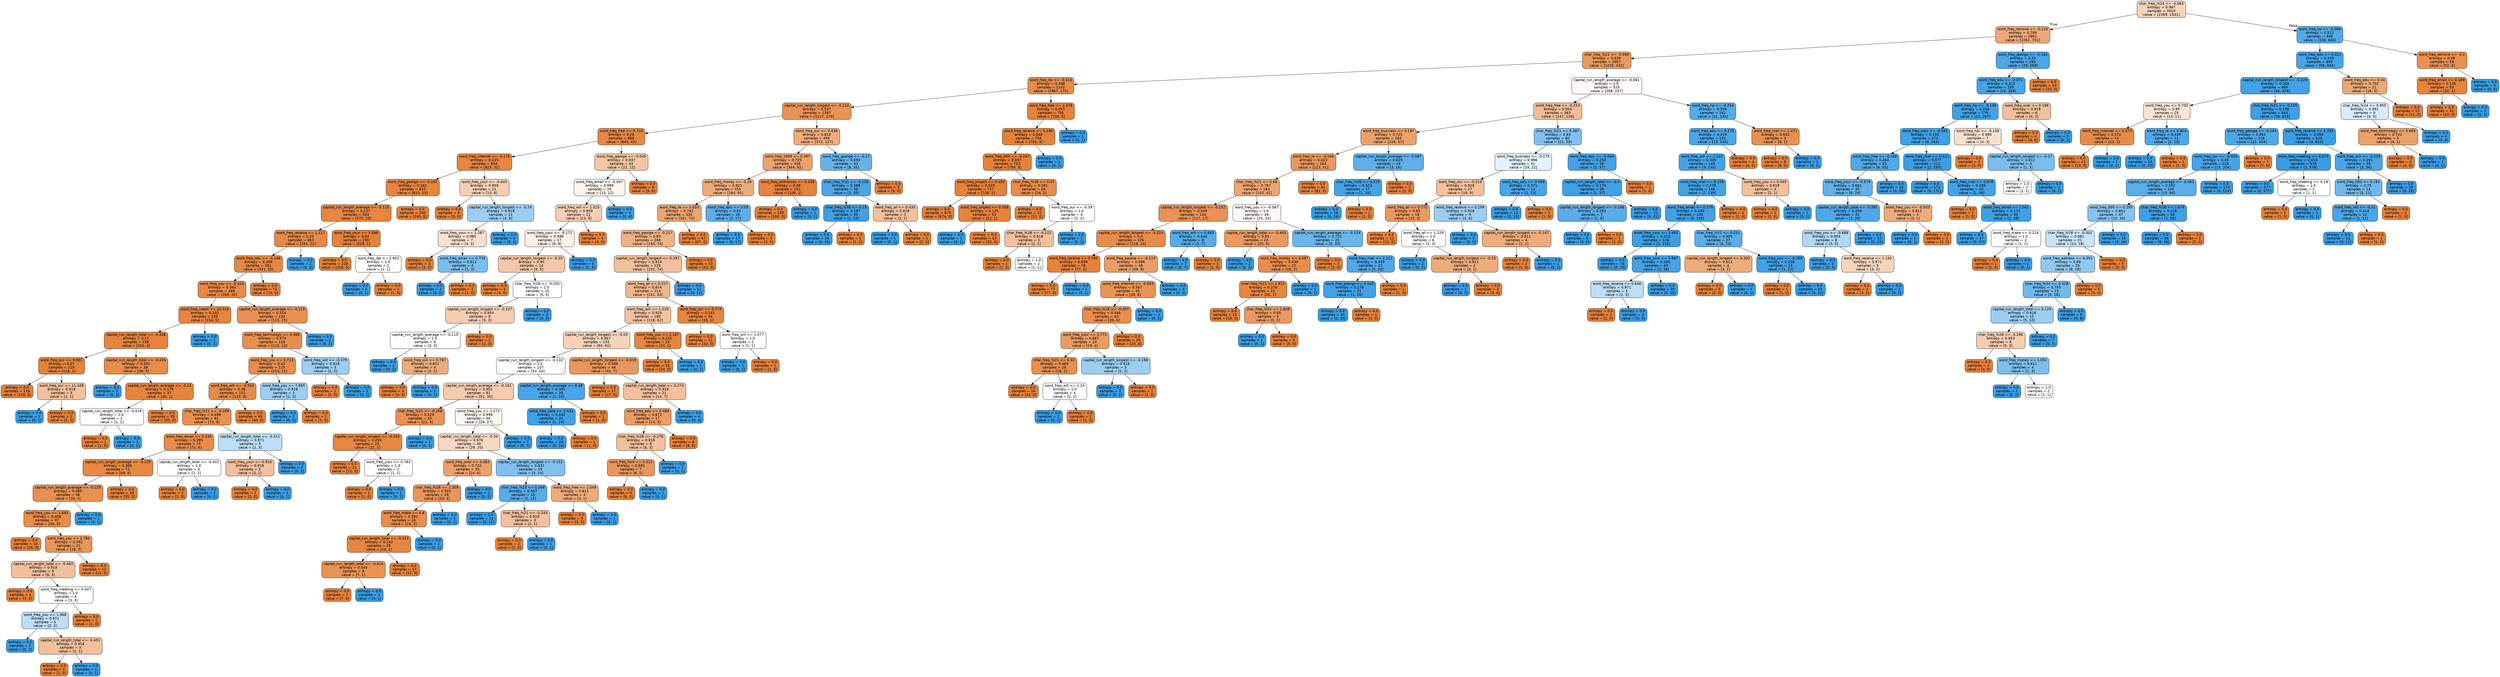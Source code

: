 digraph Tree {
node [shape=box, style="filled, rounded", color="black", fontname=helvetica] ;
edge [fontname=helvetica] ;
0 [label="char_freq_%24 <= -0.083\nentropy = 0.967\nsamples = 3910\nvalue = [2369, 1541]", fillcolor="#f6d3ba"] ;
1 [label="word_freq_remove <= -0.126\nentropy = 0.789\nsamples = 2962\nvalue = [2261, 701]", fillcolor="#eda876"] ;
0 -> 1 [labeldistance=2.5, labelangle=45, headlabel="True"] ;
2 [label="char_freq_%21 <= -0.096\nentropy = 0.639\nsamples = 2667\nvalue = [2235, 432]", fillcolor="#ea995f"] ;
1 -> 2 ;
3 [label="word_freq_hp <= -0.314\nentropy = 0.408\nsamples = 2142\nvalue = [1967, 175]", fillcolor="#e78c4b"] ;
2 -> 3 ;
4 [label="capital_run_length_longest <= -0.214\nentropy = 0.537\nsamples = 1387\nvalue = [1217, 170]", fillcolor="#e99355"] ;
3 -> 4 ;
5 [label="word_freq_free <= 0.716\nentropy = 0.28\nsamples = 888\nvalue = [845, 43]", fillcolor="#e68743"] ;
4 -> 5 ;
6 [label="word_freq_internet <= -0.175\nentropy = 0.225\nsamples = 854\nvalue = [823, 31]", fillcolor="#e68640"] ;
5 -> 6 ;
7 [label="word_freq_george <= -0.191\nentropy = 0.182\nsamples = 833\nvalue = [810, 23]", fillcolor="#e6853f"] ;
6 -> 7 ;
8 [label="capital_run_length_average <= -0.115\nentropy = 0.237\nsamples = 593\nvalue = [570, 23]", fillcolor="#e68641"] ;
7 -> 8 ;
9 [label="word_freq_receive <= 1.117\nentropy = 0.33\nsamples = 363\nvalue = [341, 22]", fillcolor="#e78946"] ;
8 -> 9 ;
10 [label="word_freq_edu <= -0.148\nentropy = 0.309\nsamples = 361\nvalue = [341, 20]", fillcolor="#e78845"] ;
9 -> 10 ;
11 [label="word_freq_you <= -0.424\nentropy = 0.363\nsamples = 289\nvalue = [269, 20]", fillcolor="#e78a48"] ;
10 -> 11 ;
12 [label="word_freq_credit <= 20.314\nentropy = 0.202\nsamples = 159\nvalue = [154, 5]", fillcolor="#e6853f"] ;
11 -> 12 ;
13 [label="capital_run_length_total <= -0.438\nentropy = 0.17\nsamples = 158\nvalue = [154, 4]", fillcolor="#e6843e"] ;
12 -> 13 ;
14 [label="word_freq_our <= 9.901\nentropy = 0.07\nsamples = 119\nvalue = [118, 1]", fillcolor="#e5823b"] ;
13 -> 14 ;
15 [label="entropy = 0.0\nsamples = 116\nvalue = [116, 0]", fillcolor="#e58139"] ;
14 -> 15 ;
16 [label="word_freq_our <= 11.448\nentropy = 0.918\nsamples = 3\nvalue = [2, 1]", fillcolor="#f2c09c"] ;
14 -> 16 ;
17 [label="entropy = 0.0\nsamples = 1\nvalue = [0, 1]", fillcolor="#399de5"] ;
16 -> 17 ;
18 [label="entropy = 0.0\nsamples = 2\nvalue = [2, 0]", fillcolor="#e58139"] ;
16 -> 18 ;
19 [label="capital_run_length_total <= -0.435\nentropy = 0.391\nsamples = 39\nvalue = [36, 3]", fillcolor="#e78c49"] ;
13 -> 19 ;
20 [label="entropy = 0.0\nsamples = 2\nvalue = [0, 2]", fillcolor="#399de5"] ;
19 -> 20 ;
21 [label="capital_run_length_average <= -0.13\nentropy = 0.179\nsamples = 37\nvalue = [36, 1]", fillcolor="#e6843e"] ;
19 -> 21 ;
22 [label="capital_run_length_total <= -0.419\nentropy = 1.0\nsamples = 2\nvalue = [1, 1]", fillcolor="#ffffff"] ;
21 -> 22 ;
23 [label="entropy = 0.0\nsamples = 1\nvalue = [1, 0]", fillcolor="#e58139"] ;
22 -> 23 ;
24 [label="entropy = 0.0\nsamples = 1\nvalue = [0, 1]", fillcolor="#399de5"] ;
22 -> 24 ;
25 [label="entropy = 0.0\nsamples = 35\nvalue = [35, 0]", fillcolor="#e58139"] ;
21 -> 25 ;
26 [label="entropy = 0.0\nsamples = 1\nvalue = [0, 1]", fillcolor="#399de5"] ;
12 -> 26 ;
27 [label="capital_run_length_average <= -0.115\nentropy = 0.516\nsamples = 130\nvalue = [115, 15]", fillcolor="#e89153"] ;
11 -> 27 ;
28 [label="word_freq_technology <= 0.466\nentropy = 0.474\nsamples = 128\nvalue = [115, 13]", fillcolor="#e88f4f"] ;
27 -> 28 ;
29 [label="word_freq_you <= 5.713\nentropy = 0.43\nsamples = 125\nvalue = [114, 11]", fillcolor="#e88d4c"] ;
28 -> 29 ;
30 [label="word_freq_will <= -0.043\nentropy = 0.38\nsamples = 122\nvalue = [113, 9]", fillcolor="#e78b49"] ;
29 -> 30 ;
31 [label="char_freq_%21 <= -0.209\nentropy = 0.499\nsamples = 82\nvalue = [73, 9]", fillcolor="#e89151"] ;
30 -> 31 ;
32 [label="word_freq_email <= 0.434\nentropy = 0.395\nsamples = 77\nvalue = [71, 6]", fillcolor="#e78c4a"] ;
31 -> 32 ;
33 [label="capital_run_length_average <= -0.129\nentropy = 0.306\nsamples = 73\nvalue = [69, 4]", fillcolor="#e78844"] ;
32 -> 33 ;
34 [label="capital_run_length_average <= -0.129\nentropy = 0.485\nsamples = 38\nvalue = [34, 4]", fillcolor="#e89050"] ;
33 -> 34 ;
35 [label="word_freq_you <= 1.683\nentropy = 0.406\nsamples = 37\nvalue = [34, 3]", fillcolor="#e78c4a"] ;
34 -> 35 ;
36 [label="entropy = 0.0\nsamples = 16\nvalue = [16, 0]", fillcolor="#e58139"] ;
35 -> 36 ;
37 [label="word_freq_you <= 2.784\nentropy = 0.592\nsamples = 21\nvalue = [18, 3]", fillcolor="#e9965a"] ;
35 -> 37 ;
38 [label="capital_run_length_total <= -0.463\nentropy = 0.918\nsamples = 9\nvalue = [6, 3]", fillcolor="#f2c09c"] ;
37 -> 38 ;
39 [label="entropy = 0.0\nsamples = 3\nvalue = [3, 0]", fillcolor="#e58139"] ;
38 -> 39 ;
40 [label="word_freq_meeting <= 0.447\nentropy = 1.0\nsamples = 6\nvalue = [3, 3]", fillcolor="#ffffff"] ;
38 -> 40 ;
41 [label="word_freq_you <= 1.968\nentropy = 0.971\nsamples = 5\nvalue = [2, 3]", fillcolor="#bddef6"] ;
40 -> 41 ;
42 [label="entropy = 0.0\nsamples = 2\nvalue = [0, 2]", fillcolor="#399de5"] ;
41 -> 42 ;
43 [label="capital_run_length_total <= -0.451\nentropy = 0.918\nsamples = 3\nvalue = [2, 1]", fillcolor="#f2c09c"] ;
41 -> 43 ;
44 [label="entropy = 0.0\nsamples = 2\nvalue = [2, 0]", fillcolor="#e58139"] ;
43 -> 44 ;
45 [label="entropy = 0.0\nsamples = 1\nvalue = [0, 1]", fillcolor="#399de5"] ;
43 -> 45 ;
46 [label="entropy = 0.0\nsamples = 1\nvalue = [1, 0]", fillcolor="#e58139"] ;
40 -> 46 ;
47 [label="entropy = 0.0\nsamples = 12\nvalue = [12, 0]", fillcolor="#e58139"] ;
37 -> 47 ;
48 [label="entropy = 0.0\nsamples = 1\nvalue = [0, 1]", fillcolor="#399de5"] ;
34 -> 48 ;
49 [label="entropy = 0.0\nsamples = 35\nvalue = [35, 0]", fillcolor="#e58139"] ;
33 -> 49 ;
50 [label="capital_run_length_total <= -0.442\nentropy = 1.0\nsamples = 4\nvalue = [2, 2]", fillcolor="#ffffff"] ;
32 -> 50 ;
51 [label="entropy = 0.0\nsamples = 2\nvalue = [2, 0]", fillcolor="#e58139"] ;
50 -> 51 ;
52 [label="entropy = 0.0\nsamples = 2\nvalue = [0, 2]", fillcolor="#399de5"] ;
50 -> 52 ;
53 [label="capital_run_length_total <= -0.411\nentropy = 0.971\nsamples = 5\nvalue = [2, 3]", fillcolor="#bddef6"] ;
31 -> 53 ;
54 [label="word_freq_your <= 0.916\nentropy = 0.918\nsamples = 3\nvalue = [2, 1]", fillcolor="#f2c09c"] ;
53 -> 54 ;
55 [label="entropy = 0.0\nsamples = 2\nvalue = [2, 0]", fillcolor="#e58139"] ;
54 -> 55 ;
56 [label="entropy = 0.0\nsamples = 1\nvalue = [0, 1]", fillcolor="#399de5"] ;
54 -> 56 ;
57 [label="entropy = 0.0\nsamples = 2\nvalue = [0, 2]", fillcolor="#399de5"] ;
53 -> 57 ;
58 [label="entropy = 0.0\nsamples = 40\nvalue = [40, 0]", fillcolor="#e58139"] ;
30 -> 58 ;
59 [label="word_freq_you <= 7.865\nentropy = 0.918\nsamples = 3\nvalue = [1, 2]", fillcolor="#9ccef2"] ;
29 -> 59 ;
60 [label="entropy = 0.0\nsamples = 2\nvalue = [0, 2]", fillcolor="#399de5"] ;
59 -> 60 ;
61 [label="entropy = 0.0\nsamples = 1\nvalue = [1, 0]", fillcolor="#e58139"] ;
59 -> 61 ;
62 [label="word_freq_will <= -0.379\nentropy = 0.918\nsamples = 3\nvalue = [1, 2]", fillcolor="#9ccef2"] ;
28 -> 62 ;
63 [label="entropy = 0.0\nsamples = 1\nvalue = [1, 0]", fillcolor="#e58139"] ;
62 -> 63 ;
64 [label="entropy = 0.0\nsamples = 2\nvalue = [0, 2]", fillcolor="#399de5"] ;
62 -> 64 ;
65 [label="entropy = 0.0\nsamples = 2\nvalue = [0, 2]", fillcolor="#399de5"] ;
27 -> 65 ;
66 [label="entropy = 0.0\nsamples = 72\nvalue = [72, 0]", fillcolor="#e58139"] ;
10 -> 66 ;
67 [label="entropy = 0.0\nsamples = 2\nvalue = [0, 2]", fillcolor="#399de5"] ;
9 -> 67 ;
68 [label="word_freq_your <= 3.098\nentropy = 0.04\nsamples = 230\nvalue = [229, 1]", fillcolor="#e5823a"] ;
8 -> 68 ;
69 [label="entropy = 0.0\nsamples = 228\nvalue = [228, 0]", fillcolor="#e58139"] ;
68 -> 69 ;
70 [label="word_freq_lab <= 2.952\nentropy = 1.0\nsamples = 2\nvalue = [1, 1]", fillcolor="#ffffff"] ;
68 -> 70 ;
71 [label="entropy = 0.0\nsamples = 1\nvalue = [0, 1]", fillcolor="#399de5"] ;
70 -> 71 ;
72 [label="entropy = 0.0\nsamples = 1\nvalue = [1, 0]", fillcolor="#e58139"] ;
70 -> 72 ;
73 [label="entropy = 0.0\nsamples = 240\nvalue = [240, 0]", fillcolor="#e58139"] ;
7 -> 73 ;
74 [label="word_freq_your <= -0.645\nentropy = 0.959\nsamples = 21\nvalue = [13, 8]", fillcolor="#f5cfb3"] ;
6 -> 74 ;
75 [label="entropy = 0.0\nsamples = 9\nvalue = [9, 0]", fillcolor="#e58139"] ;
74 -> 75 ;
76 [label="capital_run_length_longest <= -0.24\nentropy = 0.918\nsamples = 12\nvalue = [4, 8]", fillcolor="#9ccef2"] ;
74 -> 76 ;
77 [label="word_freq_your <= 1.287\nentropy = 0.985\nsamples = 7\nvalue = [4, 3]", fillcolor="#f8e0ce"] ;
76 -> 77 ;
78 [label="entropy = 0.0\nsamples = 3\nvalue = [3, 0]", fillcolor="#e58139"] ;
77 -> 78 ;
79 [label="word_freq_email <= 0.735\nentropy = 0.811\nsamples = 4\nvalue = [1, 3]", fillcolor="#7bbeee"] ;
77 -> 79 ;
80 [label="entropy = 0.0\nsamples = 3\nvalue = [0, 3]", fillcolor="#399de5"] ;
79 -> 80 ;
81 [label="entropy = 0.0\nsamples = 1\nvalue = [1, 0]", fillcolor="#e58139"] ;
79 -> 81 ;
82 [label="entropy = 0.0\nsamples = 5\nvalue = [0, 5]", fillcolor="#399de5"] ;
76 -> 82 ;
83 [label="word_freq_george <= -0.045\nentropy = 0.937\nsamples = 34\nvalue = [22, 12]", fillcolor="#f3c6a5"] ;
5 -> 83 ;
84 [label="word_freq_email <= -0.047\nentropy = 0.999\nsamples = 25\nvalue = [13, 12]", fillcolor="#fdf5f0"] ;
83 -> 84 ;
85 [label="word_freq_will <= 1.025\nentropy = 0.959\nsamples = 21\nvalue = [13, 8]", fillcolor="#f5cfb3"] ;
84 -> 85 ;
86 [label="word_freq_your <= -0.171\nentropy = 0.998\nsamples = 17\nvalue = [9, 8]", fillcolor="#fcf1e9"] ;
85 -> 86 ;
87 [label="capital_run_length_longest <= -0.25\nentropy = 0.94\nsamples = 14\nvalue = [9, 5]", fillcolor="#f3c7a7"] ;
86 -> 87 ;
88 [label="entropy = 0.0\nsamples = 4\nvalue = [4, 0]", fillcolor="#e58139"] ;
87 -> 88 ;
89 [label="char_freq_%28 <= -0.255\nentropy = 1.0\nsamples = 10\nvalue = [5, 5]", fillcolor="#ffffff"] ;
87 -> 89 ;
90 [label="capital_run_length_longest <= -0.237\nentropy = 0.954\nsamples = 8\nvalue = [5, 3]", fillcolor="#f5cdb0"] ;
89 -> 90 ;
91 [label="capital_run_length_average <= -0.115\nentropy = 1.0\nsamples = 6\nvalue = [3, 3]", fillcolor="#ffffff"] ;
90 -> 91 ;
92 [label="entropy = 0.0\nsamples = 2\nvalue = [0, 2]", fillcolor="#399de5"] ;
91 -> 92 ;
93 [label="word_freq_will <= 0.787\nentropy = 0.811\nsamples = 4\nvalue = [3, 1]", fillcolor="#eeab7b"] ;
91 -> 93 ;
94 [label="entropy = 0.0\nsamples = 3\nvalue = [3, 0]", fillcolor="#e58139"] ;
93 -> 94 ;
95 [label="entropy = 0.0\nsamples = 1\nvalue = [0, 1]", fillcolor="#399de5"] ;
93 -> 95 ;
96 [label="entropy = 0.0\nsamples = 2\nvalue = [2, 0]", fillcolor="#e58139"] ;
90 -> 96 ;
97 [label="entropy = 0.0\nsamples = 2\nvalue = [0, 2]", fillcolor="#399de5"] ;
89 -> 97 ;
98 [label="entropy = 0.0\nsamples = 3\nvalue = [0, 3]", fillcolor="#399de5"] ;
86 -> 98 ;
99 [label="entropy = 0.0\nsamples = 4\nvalue = [4, 0]", fillcolor="#e58139"] ;
85 -> 99 ;
100 [label="entropy = 0.0\nsamples = 4\nvalue = [0, 4]", fillcolor="#399de5"] ;
84 -> 100 ;
101 [label="entropy = 0.0\nsamples = 9\nvalue = [9, 0]", fillcolor="#e58139"] ;
83 -> 101 ;
102 [label="word_freq_our <= 0.636\nentropy = 0.818\nsamples = 499\nvalue = [372, 127]", fillcolor="#eeac7d"] ;
4 -> 102 ;
103 [label="word_freq_1999 <= 0.397\nentropy = 0.725\nsamples = 456\nvalue = [364, 92]", fillcolor="#eca16b"] ;
102 -> 103 ;
104 [label="word_freq_money <= -0.19\nentropy = 0.821\nsamples = 355\nvalue = [264, 91]", fillcolor="#eeac7d"] ;
103 -> 104 ;
105 [label="word_freq_re <= 0.053\nentropy = 0.762\nsamples = 335\nvalue = [261, 74]", fillcolor="#eca571"] ;
104 -> 105 ;
106 [label="word_freq_george <= -0.217\nentropy = 0.85\nsamples = 268\nvalue = [194, 74]", fillcolor="#efb185"] ;
105 -> 106 ;
107 [label="capital_run_length_longest <= 0.397\nentropy = 0.914\nsamples = 225\nvalue = [151, 74]", fillcolor="#f2bf9a"] ;
106 -> 107 ;
108 [label="word_freq_all <= 0.217\nentropy = 0.874\nsamples = 214\nvalue = [151, 63]", fillcolor="#f0b68c"] ;
107 -> 108 ;
109 [label="word_freq_will <= 1.228\nentropy = 0.929\nsamples = 180\nvalue = [118, 62]", fillcolor="#f3c3a1"] ;
108 -> 109 ;
110 [label="capital_run_length_longest <= -0.05\nentropy = 0.967\nsamples = 155\nvalue = [94, 61]", fillcolor="#f6d3b9"] ;
109 -> 110 ;
111 [label="capital_run_length_longest <= -0.132\nentropy = 1.0\nsamples = 107\nvalue = [53, 54]", fillcolor="#fbfdff"] ;
110 -> 111 ;
112 [label="capital_run_length_average <= -0.101\nentropy = 0.951\nsamples = 81\nvalue = [51, 30]", fillcolor="#f4cbad"] ;
111 -> 112 ;
113 [label="char_freq_%21 <= -0.258\nentropy = 0.529\nsamples = 25\nvalue = [22, 3]", fillcolor="#e99254"] ;
112 -> 113 ;
114 [label="capital_run_length_longest <= -0.163\nentropy = 0.258\nsamples = 23\nvalue = [22, 1]", fillcolor="#e68742"] ;
113 -> 114 ;
115 [label="entropy = 0.0\nsamples = 21\nvalue = [21, 0]", fillcolor="#e58139"] ;
114 -> 115 ;
116 [label="word_freq_your <= 0.783\nentropy = 1.0\nsamples = 2\nvalue = [1, 1]", fillcolor="#ffffff"] ;
114 -> 116 ;
117 [label="entropy = 0.0\nsamples = 1\nvalue = [1, 0]", fillcolor="#e58139"] ;
116 -> 117 ;
118 [label="entropy = 0.0\nsamples = 1\nvalue = [0, 1]", fillcolor="#399de5"] ;
116 -> 118 ;
119 [label="entropy = 0.0\nsamples = 2\nvalue = [0, 2]", fillcolor="#399de5"] ;
113 -> 119 ;
120 [label="word_freq_you <= 1.272\nentropy = 0.999\nsamples = 56\nvalue = [29, 27]", fillcolor="#fdf6f1"] ;
112 -> 120 ;
121 [label="capital_run_length_total <= -0.34\nentropy = 0.976\nsamples = 49\nvalue = [29, 20]", fillcolor="#f7d8c2"] ;
120 -> 121 ;
122 [label="word_freq_over <= 3.083\nentropy = 0.722\nsamples = 30\nvalue = [24, 6]", fillcolor="#eca06a"] ;
121 -> 122 ;
123 [label="char_freq_%28 <= 1.309\nentropy = 0.592\nsamples = 28\nvalue = [24, 4]", fillcolor="#e9965a"] ;
122 -> 123 ;
124 [label="word_freq_make <= 4.8\nentropy = 0.391\nsamples = 26\nvalue = [24, 2]", fillcolor="#e78c49"] ;
123 -> 124 ;
125 [label="capital_run_length_total <= -0.411\nentropy = 0.242\nsamples = 25\nvalue = [24, 1]", fillcolor="#e68641"] ;
124 -> 125 ;
126 [label="capital_run_length_total <= -0.414\nentropy = 0.544\nsamples = 8\nvalue = [7, 1]", fillcolor="#e99355"] ;
125 -> 126 ;
127 [label="entropy = 0.0\nsamples = 7\nvalue = [7, 0]", fillcolor="#e58139"] ;
126 -> 127 ;
128 [label="entropy = 0.0\nsamples = 1\nvalue = [0, 1]", fillcolor="#399de5"] ;
126 -> 128 ;
129 [label="entropy = 0.0\nsamples = 17\nvalue = [17, 0]", fillcolor="#e58139"] ;
125 -> 129 ;
130 [label="entropy = 0.0\nsamples = 1\nvalue = [0, 1]", fillcolor="#399de5"] ;
124 -> 130 ;
131 [label="entropy = 0.0\nsamples = 2\nvalue = [0, 2]", fillcolor="#399de5"] ;
123 -> 131 ;
132 [label="entropy = 0.0\nsamples = 2\nvalue = [0, 2]", fillcolor="#399de5"] ;
122 -> 132 ;
133 [label="capital_run_length_longest <= -0.152\nentropy = 0.831\nsamples = 19\nvalue = [5, 14]", fillcolor="#80c0ee"] ;
121 -> 133 ;
134 [label="char_freq_%23 <= 0.008\nentropy = 0.567\nsamples = 15\nvalue = [2, 13]", fillcolor="#57ace9"] ;
133 -> 134 ;
135 [label="entropy = 0.0\nsamples = 12\nvalue = [0, 12]", fillcolor="#399de5"] ;
134 -> 135 ;
136 [label="char_freq_%21 <= -0.243\nentropy = 0.918\nsamples = 3\nvalue = [2, 1]", fillcolor="#f2c09c"] ;
134 -> 136 ;
137 [label="entropy = 0.0\nsamples = 2\nvalue = [2, 0]", fillcolor="#e58139"] ;
136 -> 137 ;
138 [label="entropy = 0.0\nsamples = 1\nvalue = [0, 1]", fillcolor="#399de5"] ;
136 -> 138 ;
139 [label="word_freq_free <= 1.049\nentropy = 0.811\nsamples = 4\nvalue = [3, 1]", fillcolor="#eeab7b"] ;
133 -> 139 ;
140 [label="entropy = 0.0\nsamples = 3\nvalue = [3, 0]", fillcolor="#e58139"] ;
139 -> 140 ;
141 [label="entropy = 0.0\nsamples = 1\nvalue = [0, 1]", fillcolor="#399de5"] ;
139 -> 141 ;
142 [label="entropy = 0.0\nsamples = 7\nvalue = [0, 7]", fillcolor="#399de5"] ;
120 -> 142 ;
143 [label="capital_run_length_average <= 0.38\nentropy = 0.391\nsamples = 26\nvalue = [2, 24]", fillcolor="#49a5e7"] ;
111 -> 143 ;
144 [label="word_freq_data <= 2.542\nentropy = 0.242\nsamples = 25\nvalue = [1, 24]", fillcolor="#41a1e6"] ;
143 -> 144 ;
145 [label="entropy = 0.0\nsamples = 24\nvalue = [0, 24]", fillcolor="#399de5"] ;
144 -> 145 ;
146 [label="entropy = 0.0\nsamples = 1\nvalue = [1, 0]", fillcolor="#e58139"] ;
144 -> 146 ;
147 [label="entropy = 0.0\nsamples = 1\nvalue = [1, 0]", fillcolor="#e58139"] ;
143 -> 147 ;
148 [label="capital_run_length_longest <= -0.019\nentropy = 0.599\nsamples = 48\nvalue = [41, 7]", fillcolor="#e9975b"] ;
110 -> 148 ;
149 [label="entropy = 0.0\nsamples = 27\nvalue = [27, 0]", fillcolor="#e58139"] ;
148 -> 149 ;
150 [label="capital_run_length_total <= 0.274\nentropy = 0.918\nsamples = 21\nvalue = [14, 7]", fillcolor="#f2c09c"] ;
148 -> 150 ;
151 [label="word_freq_edu <= 0.088\nentropy = 0.672\nsamples = 17\nvalue = [14, 3]", fillcolor="#eb9c63"] ;
150 -> 151 ;
152 [label="char_freq_%28 <= -0.278\nentropy = 0.918\nsamples = 9\nvalue = [6, 3]", fillcolor="#f2c09c"] ;
151 -> 152 ;
153 [label="word_freq_font <= 4.313\nentropy = 0.592\nsamples = 7\nvalue = [6, 1]", fillcolor="#e9965a"] ;
152 -> 153 ;
154 [label="entropy = 0.0\nsamples = 6\nvalue = [6, 0]", fillcolor="#e58139"] ;
153 -> 154 ;
155 [label="entropy = 0.0\nsamples = 1\nvalue = [0, 1]", fillcolor="#399de5"] ;
153 -> 155 ;
156 [label="entropy = 0.0\nsamples = 2\nvalue = [0, 2]", fillcolor="#399de5"] ;
152 -> 156 ;
157 [label="entropy = 0.0\nsamples = 8\nvalue = [8, 0]", fillcolor="#e58139"] ;
151 -> 157 ;
158 [label="entropy = 0.0\nsamples = 4\nvalue = [0, 4]", fillcolor="#399de5"] ;
150 -> 158 ;
159 [label="word_freq_you <= 2.187\nentropy = 0.242\nsamples = 25\nvalue = [24, 1]", fillcolor="#e68641"] ;
109 -> 159 ;
160 [label="entropy = 0.0\nsamples = 24\nvalue = [24, 0]", fillcolor="#e58139"] ;
159 -> 160 ;
161 [label="entropy = 0.0\nsamples = 1\nvalue = [0, 1]", fillcolor="#399de5"] ;
159 -> 161 ;
162 [label="word_freq_pm <= 0.774\nentropy = 0.191\nsamples = 34\nvalue = [33, 1]", fillcolor="#e6853f"] ;
108 -> 162 ;
163 [label="entropy = 0.0\nsamples = 32\nvalue = [32, 0]", fillcolor="#e58139"] ;
162 -> 163 ;
164 [label="word_freq_will <= 1.077\nentropy = 1.0\nsamples = 2\nvalue = [1, 1]", fillcolor="#ffffff"] ;
162 -> 164 ;
165 [label="entropy = 0.0\nsamples = 1\nvalue = [0, 1]", fillcolor="#399de5"] ;
164 -> 165 ;
166 [label="entropy = 0.0\nsamples = 1\nvalue = [1, 0]", fillcolor="#e58139"] ;
164 -> 166 ;
167 [label="entropy = 0.0\nsamples = 11\nvalue = [0, 11]", fillcolor="#399de5"] ;
107 -> 167 ;
168 [label="entropy = 0.0\nsamples = 43\nvalue = [43, 0]", fillcolor="#e58139"] ;
106 -> 168 ;
169 [label="entropy = 0.0\nsamples = 67\nvalue = [67, 0]", fillcolor="#e58139"] ;
105 -> 169 ;
170 [label="word_freq_edu <= 0.05\nentropy = 0.61\nsamples = 20\nvalue = [3, 17]", fillcolor="#5caeea"] ;
104 -> 170 ;
171 [label="entropy = 0.0\nsamples = 17\nvalue = [0, 17]", fillcolor="#399de5"] ;
170 -> 171 ;
172 [label="entropy = 0.0\nsamples = 3\nvalue = [3, 0]", fillcolor="#e58139"] ;
170 -> 172 ;
173 [label="word_freq_addresses <= 0.428\nentropy = 0.08\nsamples = 101\nvalue = [100, 1]", fillcolor="#e5823b"] ;
103 -> 173 ;
174 [label="entropy = 0.0\nsamples = 100\nvalue = [100, 0]", fillcolor="#e58139"] ;
173 -> 174 ;
175 [label="entropy = 0.0\nsamples = 1\nvalue = [0, 1]", fillcolor="#399de5"] ;
173 -> 175 ;
176 [label="word_freq_george <= -0.17\nentropy = 0.693\nsamples = 43\nvalue = [8, 35]", fillcolor="#66b3eb"] ;
102 -> 176 ;
177 [label="char_freq_%21 <= -0.156\nentropy = 0.398\nsamples = 38\nvalue = [3, 35]", fillcolor="#4aa5e7"] ;
176 -> 177 ;
178 [label="char_freq_%3B <= 0.15\nentropy = 0.187\nsamples = 35\nvalue = [1, 34]", fillcolor="#3fa0e6"] ;
177 -> 178 ;
179 [label="entropy = 0.0\nsamples = 34\nvalue = [0, 34]", fillcolor="#399de5"] ;
178 -> 179 ;
180 [label="entropy = 0.0\nsamples = 1\nvalue = [1, 0]", fillcolor="#e58139"] ;
178 -> 180 ;
181 [label="word_freq_all <= 0.435\nentropy = 0.918\nsamples = 3\nvalue = [2, 1]", fillcolor="#f2c09c"] ;
177 -> 181 ;
182 [label="entropy = 0.0\nsamples = 1\nvalue = [0, 1]", fillcolor="#399de5"] ;
181 -> 182 ;
183 [label="entropy = 0.0\nsamples = 2\nvalue = [2, 0]", fillcolor="#e58139"] ;
181 -> 183 ;
184 [label="entropy = 0.0\nsamples = 5\nvalue = [5, 0]", fillcolor="#e58139"] ;
176 -> 184 ;
185 [label="word_freq_free <= 2.478\nentropy = 0.057\nsamples = 755\nvalue = [750, 5]", fillcolor="#e5823a"] ;
3 -> 185 ;
186 [label="word_freq_receive <= 5.236\nentropy = 0.048\nsamples = 754\nvalue = [750, 4]", fillcolor="#e5823a"] ;
185 -> 186 ;
187 [label="word_freq_000 <= -0.247\nentropy = 0.037\nsamples = 753\nvalue = [750, 3]", fillcolor="#e5823a"] ;
186 -> 187 ;
188 [label="word_freq_project <= 0.492\nentropy = 0.015\nsamples = 727\nvalue = [726, 1]", fillcolor="#e58139"] ;
187 -> 188 ;
189 [label="entropy = 0.0\nsamples = 674\nvalue = [674, 0]", fillcolor="#e58139"] ;
188 -> 189 ;
190 [label="word_freq_project <= 0.508\nentropy = 0.135\nsamples = 53\nvalue = [52, 1]", fillcolor="#e6833d"] ;
188 -> 190 ;
191 [label="entropy = 0.0\nsamples = 1\nvalue = [0, 1]", fillcolor="#399de5"] ;
190 -> 191 ;
192 [label="entropy = 0.0\nsamples = 52\nvalue = [52, 0]", fillcolor="#e58139"] ;
190 -> 192 ;
193 [label="char_freq_%3B <= 0.47\nentropy = 0.391\nsamples = 26\nvalue = [24, 2]", fillcolor="#e78c49"] ;
187 -> 193 ;
194 [label="entropy = 0.0\nsamples = 22\nvalue = [22, 0]", fillcolor="#e58139"] ;
193 -> 194 ;
195 [label="word_freq_our <= -0.39\nentropy = 1.0\nsamples = 4\nvalue = [2, 2]", fillcolor="#ffffff"] ;
193 -> 195 ;
196 [label="char_freq_%28 <= -0.122\nentropy = 0.918\nsamples = 3\nvalue = [2, 1]", fillcolor="#f2c09c"] ;
195 -> 196 ;
197 [label="entropy = 0.0\nsamples = 1\nvalue = [1, 0]", fillcolor="#e58139"] ;
196 -> 197 ;
198 [label="entropy = 1.0\nsamples = 2\nvalue = [1, 1]", fillcolor="#ffffff"] ;
196 -> 198 ;
199 [label="entropy = 0.0\nsamples = 1\nvalue = [0, 1]", fillcolor="#399de5"] ;
195 -> 199 ;
200 [label="entropy = 0.0\nsamples = 1\nvalue = [0, 1]", fillcolor="#399de5"] ;
186 -> 200 ;
201 [label="entropy = 0.0\nsamples = 1\nvalue = [0, 1]", fillcolor="#399de5"] ;
185 -> 201 ;
202 [label="capital_run_length_average <= -0.061\nentropy = 1.0\nsamples = 525\nvalue = [268, 257]", fillcolor="#fefaf7"] ;
2 -> 202 ;
203 [label="word_freq_free <= -0.253\nentropy = 0.904\nsamples = 363\nvalue = [247, 116]", fillcolor="#f1bc96"] ;
202 -> 203 ;
204 [label="word_freq_business <= 0.197\nentropy = 0.725\nsamples = 283\nvalue = [226, 57]", fillcolor="#eca16b"] ;
203 -> 204 ;
205 [label="word_freq_re <= -0.046\nentropy = 0.623\nsamples = 264\nvalue = [223, 41]", fillcolor="#ea985d"] ;
204 -> 205 ;
206 [label="char_freq_%21 <= 0.66\nentropy = 0.767\nsamples = 183\nvalue = [142, 41]", fillcolor="#eda572"] ;
205 -> 206 ;
207 [label="capital_run_length_longest <= -0.152\nentropy = 0.549\nsamples = 134\nvalue = [117, 17]", fillcolor="#e99356"] ;
206 -> 207 ;
208 [label="capital_run_length_longest <= -0.224\nentropy = 0.4\nsamples = 126\nvalue = [116, 10]", fillcolor="#e78c4a"] ;
207 -> 208 ;
209 [label="word_freq_receive <= 0.795\nentropy = 0.099\nsamples = 78\nvalue = [77, 1]", fillcolor="#e5833c"] ;
208 -> 209 ;
210 [label="entropy = 0.0\nsamples = 77\nvalue = [77, 0]", fillcolor="#e58139"] ;
209 -> 210 ;
211 [label="entropy = 0.0\nsamples = 1\nvalue = [0, 1]", fillcolor="#399de5"] ;
209 -> 211 ;
212 [label="word_freq_people <= -0.113\nentropy = 0.696\nsamples = 48\nvalue = [39, 9]", fillcolor="#eb9e67"] ;
208 -> 212 ;
213 [label="word_freq_internet <= -0.063\nentropy = 0.567\nsamples = 45\nvalue = [39, 6]", fillcolor="#e99457"] ;
212 -> 213 ;
214 [label="char_freq_%28 <= -0.307\nentropy = 0.446\nsamples = 43\nvalue = [39, 4]", fillcolor="#e88e4d"] ;
213 -> 214 ;
215 [label="word_freq_your <= 0.771\nentropy = 0.667\nsamples = 23\nvalue = [19, 4]", fillcolor="#ea9c63"] ;
214 -> 215 ;
216 [label="char_freq_%21 <= 0.32\nentropy = 0.469\nsamples = 20\nvalue = [18, 2]", fillcolor="#e88f4f"] ;
215 -> 216 ;
217 [label="entropy = 0.0\nsamples = 16\nvalue = [16, 0]", fillcolor="#e58139"] ;
216 -> 217 ;
218 [label="word_freq_will <= 1.24\nentropy = 1.0\nsamples = 4\nvalue = [2, 2]", fillcolor="#ffffff"] ;
216 -> 218 ;
219 [label="entropy = 0.0\nsamples = 2\nvalue = [0, 2]", fillcolor="#399de5"] ;
218 -> 219 ;
220 [label="entropy = 0.0\nsamples = 2\nvalue = [2, 0]", fillcolor="#e58139"] ;
218 -> 220 ;
221 [label="capital_run_length_longest <= -0.198\nentropy = 0.918\nsamples = 3\nvalue = [1, 2]", fillcolor="#9ccef2"] ;
215 -> 221 ;
222 [label="entropy = 0.0\nsamples = 2\nvalue = [0, 2]", fillcolor="#399de5"] ;
221 -> 222 ;
223 [label="entropy = 0.0\nsamples = 1\nvalue = [1, 0]", fillcolor="#e58139"] ;
221 -> 223 ;
224 [label="entropy = 0.0\nsamples = 20\nvalue = [20, 0]", fillcolor="#e58139"] ;
214 -> 224 ;
225 [label="entropy = 0.0\nsamples = 2\nvalue = [0, 2]", fillcolor="#399de5"] ;
213 -> 225 ;
226 [label="entropy = 0.0\nsamples = 3\nvalue = [0, 3]", fillcolor="#399de5"] ;
212 -> 226 ;
227 [label="word_freq_will <= 0.683\nentropy = 0.544\nsamples = 8\nvalue = [1, 7]", fillcolor="#55abe9"] ;
207 -> 227 ;
228 [label="entropy = 0.0\nsamples = 7\nvalue = [0, 7]", fillcolor="#399de5"] ;
227 -> 228 ;
229 [label="entropy = 0.0\nsamples = 1\nvalue = [1, 0]", fillcolor="#e58139"] ;
227 -> 229 ;
230 [label="word_freq_you <= -0.567\nentropy = 1.0\nsamples = 49\nvalue = [25, 24]", fillcolor="#fefaf7"] ;
206 -> 230 ;
231 [label="capital_run_length_total <= -0.463\nentropy = 0.65\nsamples = 24\nvalue = [20, 4]", fillcolor="#ea9a61"] ;
230 -> 231 ;
232 [label="entropy = 0.0\nsamples = 2\nvalue = [0, 2]", fillcolor="#399de5"] ;
231 -> 232 ;
233 [label="word_freq_money <= 4.487\nentropy = 0.439\nsamples = 22\nvalue = [20, 2]", fillcolor="#e88e4d"] ;
231 -> 233 ;
234 [label="char_freq_%21 <= 1.812\nentropy = 0.276\nsamples = 21\nvalue = [20, 1]", fillcolor="#e68743"] ;
233 -> 234 ;
235 [label="entropy = 0.0\nsamples = 15\nvalue = [15, 0]", fillcolor="#e58139"] ;
234 -> 235 ;
236 [label="char_freq_%21 <= 1.848\nentropy = 0.65\nsamples = 6\nvalue = [5, 1]", fillcolor="#ea9a61"] ;
234 -> 236 ;
237 [label="entropy = 0.0\nsamples = 1\nvalue = [0, 1]", fillcolor="#399de5"] ;
236 -> 237 ;
238 [label="entropy = 0.0\nsamples = 5\nvalue = [5, 0]", fillcolor="#e58139"] ;
236 -> 238 ;
239 [label="entropy = 0.0\nsamples = 1\nvalue = [0, 1]", fillcolor="#399de5"] ;
233 -> 239 ;
240 [label="capital_run_length_average <= -0.124\nentropy = 0.722\nsamples = 25\nvalue = [5, 20]", fillcolor="#6ab6ec"] ;
230 -> 240 ;
241 [label="entropy = 0.0\nsamples = 3\nvalue = [3, 0]", fillcolor="#e58139"] ;
240 -> 241 ;
242 [label="word_freq_mail <= 2.211\nentropy = 0.439\nsamples = 22\nvalue = [2, 20]", fillcolor="#4da7e8"] ;
240 -> 242 ;
243 [label="word_freq_george <= 0.143\nentropy = 0.276\nsamples = 21\nvalue = [1, 20]", fillcolor="#43a2e6"] ;
242 -> 243 ;
244 [label="entropy = 0.0\nsamples = 20\nvalue = [0, 20]", fillcolor="#399de5"] ;
243 -> 244 ;
245 [label="entropy = 0.0\nsamples = 1\nvalue = [1, 0]", fillcolor="#e58139"] ;
243 -> 245 ;
246 [label="entropy = 0.0\nsamples = 1\nvalue = [1, 0]", fillcolor="#e58139"] ;
242 -> 246 ;
247 [label="entropy = 0.0\nsamples = 81\nvalue = [81, 0]", fillcolor="#e58139"] ;
205 -> 247 ;
248 [label="capital_run_length_average <= -0.087\nentropy = 0.629\nsamples = 19\nvalue = [3, 16]", fillcolor="#5eafea"] ;
204 -> 248 ;
249 [label="char_freq_%3B <= 0.519\nentropy = 0.323\nsamples = 17\nvalue = [1, 16]", fillcolor="#45a3e7"] ;
248 -> 249 ;
250 [label="entropy = 0.0\nsamples = 16\nvalue = [0, 16]", fillcolor="#399de5"] ;
249 -> 250 ;
251 [label="entropy = 0.0\nsamples = 1\nvalue = [1, 0]", fillcolor="#e58139"] ;
249 -> 251 ;
252 [label="entropy = 0.0\nsamples = 2\nvalue = [2, 0]", fillcolor="#e58139"] ;
248 -> 252 ;
253 [label="char_freq_%21 <= 0.387\nentropy = 0.83\nsamples = 80\nvalue = [21, 59]", fillcolor="#7fc0ee"] ;
203 -> 253 ;
254 [label="word_freq_business <= -0.175\nentropy = 0.996\nsamples = 41\nvalue = [19, 22]", fillcolor="#e4f2fb"] ;
253 -> 254 ;
255 [label="word_freq_our <= -0.219\nentropy = 0.918\nsamples = 27\nvalue = [18, 9]", fillcolor="#f2c09c"] ;
254 -> 255 ;
256 [label="word_freq_all <= 0.772\nentropy = 0.65\nsamples = 18\nvalue = [15, 3]", fillcolor="#ea9a61"] ;
255 -> 256 ;
257 [label="entropy = 0.0\nsamples = 12\nvalue = [12, 0]", fillcolor="#e58139"] ;
256 -> 257 ;
258 [label="word_freq_all <= 1.129\nentropy = 1.0\nsamples = 6\nvalue = [3, 3]", fillcolor="#ffffff"] ;
256 -> 258 ;
259 [label="entropy = 0.0\nsamples = 2\nvalue = [0, 2]", fillcolor="#399de5"] ;
258 -> 259 ;
260 [label="capital_run_length_longest <= -0.25\nentropy = 0.811\nsamples = 4\nvalue = [3, 1]", fillcolor="#eeab7b"] ;
258 -> 260 ;
261 [label="entropy = 0.0\nsamples = 1\nvalue = [0, 1]", fillcolor="#399de5"] ;
260 -> 261 ;
262 [label="entropy = 0.0\nsamples = 3\nvalue = [3, 0]", fillcolor="#e58139"] ;
260 -> 262 ;
263 [label="word_freq_receive <= 0.199\nentropy = 0.918\nsamples = 9\nvalue = [3, 6]", fillcolor="#9ccef2"] ;
255 -> 263 ;
264 [label="entropy = 0.0\nsamples = 5\nvalue = [0, 5]", fillcolor="#399de5"] ;
263 -> 264 ;
265 [label="capital_run_length_longest <= -0.147\nentropy = 0.811\nsamples = 4\nvalue = [3, 1]", fillcolor="#eeab7b"] ;
263 -> 265 ;
266 [label="entropy = 0.0\nsamples = 3\nvalue = [3, 0]", fillcolor="#e58139"] ;
265 -> 266 ;
267 [label="entropy = 0.0\nsamples = 1\nvalue = [0, 1]", fillcolor="#399de5"] ;
265 -> 267 ;
268 [label="word_freq_edu <= 0.099\nentropy = 0.371\nsamples = 14\nvalue = [1, 13]", fillcolor="#48a5e7"] ;
254 -> 268 ;
269 [label="entropy = 0.0\nsamples = 13\nvalue = [0, 13]", fillcolor="#399de5"] ;
268 -> 269 ;
270 [label="entropy = 0.0\nsamples = 1\nvalue = [1, 0]", fillcolor="#e58139"] ;
268 -> 270 ;
271 [label="word_freq_edu <= -0.044\nentropy = 0.292\nsamples = 39\nvalue = [2, 37]", fillcolor="#44a2e6"] ;
253 -> 271 ;
272 [label="capital_run_length_total <= -0.4\nentropy = 0.176\nsamples = 38\nvalue = [1, 37]", fillcolor="#3ea0e6"] ;
271 -> 272 ;
273 [label="capital_run_length_longest <= -0.198\nentropy = 0.592\nsamples = 7\nvalue = [1, 6]", fillcolor="#5aade9"] ;
272 -> 273 ;
274 [label="entropy = 0.0\nsamples = 6\nvalue = [0, 6]", fillcolor="#399de5"] ;
273 -> 274 ;
275 [label="entropy = 0.0\nsamples = 1\nvalue = [1, 0]", fillcolor="#e58139"] ;
273 -> 275 ;
276 [label="entropy = 0.0\nsamples = 31\nvalue = [0, 31]", fillcolor="#399de5"] ;
272 -> 276 ;
277 [label="entropy = 0.0\nsamples = 1\nvalue = [1, 0]", fillcolor="#e58139"] ;
271 -> 277 ;
278 [label="word_freq_hp <= -0.254\nentropy = 0.556\nsamples = 162\nvalue = [21, 141]", fillcolor="#56ace9"] ;
202 -> 278 ;
279 [label="word_freq_edu <= 0.275\nentropy = 0.419\nsamples = 153\nvalue = [13, 140]", fillcolor="#4ba6e7"] ;
278 -> 279 ;
280 [label="word_freq_will <= 2.122\nentropy = 0.329\nsamples = 149\nvalue = [9, 140]", fillcolor="#46a3e7"] ;
279 -> 280 ;
281 [label="word_freq_mail <= 6.159\nentropy = 0.278\nsamples = 146\nvalue = [7, 139]", fillcolor="#43a2e6"] ;
280 -> 281 ;
282 [label="word_freq_email <= 0.179\nentropy = 0.249\nsamples = 145\nvalue = [6, 139]", fillcolor="#42a1e6"] ;
281 -> 282 ;
283 [label="word_freq_your <= 0.462\nentropy = 0.124\nsamples = 118\nvalue = [2, 116]", fillcolor="#3c9fe5"] ;
282 -> 283 ;
284 [label="entropy = 0.0\nsamples = 78\nvalue = [0, 78]", fillcolor="#399de5"] ;
283 -> 284 ;
285 [label="word_freq_your <= 0.687\nentropy = 0.286\nsamples = 40\nvalue = [2, 38]", fillcolor="#43a2e6"] ;
283 -> 285 ;
286 [label="word_freq_receive <= 0.646\nentropy = 0.971\nsamples = 5\nvalue = [2, 3]", fillcolor="#bddef6"] ;
285 -> 286 ;
287 [label="entropy = 0.0\nsamples = 2\nvalue = [2, 0]", fillcolor="#e58139"] ;
286 -> 287 ;
288 [label="entropy = 0.0\nsamples = 3\nvalue = [0, 3]", fillcolor="#399de5"] ;
286 -> 288 ;
289 [label="entropy = 0.0\nsamples = 35\nvalue = [0, 35]", fillcolor="#399de5"] ;
285 -> 289 ;
290 [label="char_freq_%21 <= 0.251\nentropy = 0.605\nsamples = 27\nvalue = [4, 23]", fillcolor="#5baeea"] ;
282 -> 290 ;
291 [label="capital_run_length_longest <= 0.302\nentropy = 0.811\nsamples = 4\nvalue = [3, 1]", fillcolor="#eeab7b"] ;
290 -> 291 ;
292 [label="entropy = 0.0\nsamples = 3\nvalue = [3, 0]", fillcolor="#e58139"] ;
291 -> 292 ;
293 [label="entropy = 0.0\nsamples = 1\nvalue = [0, 1]", fillcolor="#399de5"] ;
291 -> 293 ;
294 [label="word_freq_you <= -0.266\nentropy = 0.258\nsamples = 23\nvalue = [1, 22]", fillcolor="#42a1e6"] ;
290 -> 294 ;
295 [label="entropy = 0.0\nsamples = 1\nvalue = [1, 0]", fillcolor="#e58139"] ;
294 -> 295 ;
296 [label="entropy = 0.0\nsamples = 22\nvalue = [0, 22]", fillcolor="#399de5"] ;
294 -> 296 ;
297 [label="entropy = 0.0\nsamples = 1\nvalue = [1, 0]", fillcolor="#e58139"] ;
281 -> 297 ;
298 [label="word_freq_you <= 0.545\nentropy = 0.918\nsamples = 3\nvalue = [2, 1]", fillcolor="#f2c09c"] ;
280 -> 298 ;
299 [label="entropy = 0.0\nsamples = 2\nvalue = [2, 0]", fillcolor="#e58139"] ;
298 -> 299 ;
300 [label="entropy = 0.0\nsamples = 1\nvalue = [0, 1]", fillcolor="#399de5"] ;
298 -> 300 ;
301 [label="entropy = 0.0\nsamples = 4\nvalue = [4, 0]", fillcolor="#e58139"] ;
279 -> 301 ;
302 [label="word_freq_mail <= 1.071\nentropy = 0.503\nsamples = 9\nvalue = [8, 1]", fillcolor="#e89152"] ;
278 -> 302 ;
303 [label="entropy = 0.0\nsamples = 8\nvalue = [8, 0]", fillcolor="#e58139"] ;
302 -> 303 ;
304 [label="entropy = 0.0\nsamples = 1\nvalue = [0, 1]", fillcolor="#399de5"] ;
302 -> 304 ;
305 [label="word_freq_george <= -0.183\nentropy = 0.43\nsamples = 295\nvalue = [26, 269]", fillcolor="#4ca6e8"] ;
1 -> 305 ;
306 [label="word_freq_edu <= -0.071\nentropy = 0.312\nsamples = 285\nvalue = [16, 269]", fillcolor="#45a3e7"] ;
305 -> 306 ;
307 [label="word_freq_hp <= -0.149\nentropy = 0.256\nsamples = 279\nvalue = [12, 267]", fillcolor="#42a1e6"] ;
306 -> 307 ;
308 [label="word_freq_your <= -0.391\nentropy = 0.191\nsamples = 272\nvalue = [8, 264]", fillcolor="#3fa0e6"] ;
307 -> 308 ;
309 [label="word_freq_free <= -0.168\nentropy = 0.464\nsamples = 61\nvalue = [6, 55]", fillcolor="#4fa8e8"] ;
308 -> 309 ;
310 [label="word_freq_your <= -0.579\nentropy = 0.661\nsamples = 35\nvalue = [6, 29]", fillcolor="#62b1ea"] ;
309 -> 310 ;
311 [label="capital_run_length_total <= -0.392\nentropy = 0.459\nsamples = 31\nvalue = [3, 28]", fillcolor="#4ea8e8"] ;
310 -> 311 ;
312 [label="word_freq_you <= -0.688\nentropy = 0.954\nsamples = 8\nvalue = [3, 5]", fillcolor="#b0d8f5"] ;
311 -> 312 ;
313 [label="entropy = 0.0\nsamples = 3\nvalue = [0, 3]", fillcolor="#399de5"] ;
312 -> 313 ;
314 [label="word_freq_receive <= 1.192\nentropy = 0.971\nsamples = 5\nvalue = [3, 2]", fillcolor="#f6d5bd"] ;
312 -> 314 ;
315 [label="entropy = 0.0\nsamples = 3\nvalue = [3, 0]", fillcolor="#e58139"] ;
314 -> 315 ;
316 [label="entropy = 0.0\nsamples = 2\nvalue = [0, 2]", fillcolor="#399de5"] ;
314 -> 316 ;
317 [label="entropy = 0.0\nsamples = 23\nvalue = [0, 23]", fillcolor="#399de5"] ;
311 -> 317 ;
318 [label="word_freq_you <= -0.503\nentropy = 0.811\nsamples = 4\nvalue = [3, 1]", fillcolor="#eeab7b"] ;
310 -> 318 ;
319 [label="entropy = 0.0\nsamples = 1\nvalue = [0, 1]", fillcolor="#399de5"] ;
318 -> 319 ;
320 [label="entropy = 0.0\nsamples = 3\nvalue = [3, 0]", fillcolor="#e58139"] ;
318 -> 320 ;
321 [label="entropy = 0.0\nsamples = 26\nvalue = [0, 26]", fillcolor="#399de5"] ;
309 -> 321 ;
322 [label="word_freq_mail <= 0.621\nentropy = 0.077\nsamples = 211\nvalue = [2, 209]", fillcolor="#3b9ee5"] ;
308 -> 322 ;
323 [label="entropy = 0.0\nsamples = 171\nvalue = [0, 171]", fillcolor="#399de5"] ;
322 -> 323 ;
324 [label="word_freq_mail <= 0.676\nentropy = 0.286\nsamples = 40\nvalue = [2, 38]", fillcolor="#43a2e6"] ;
322 -> 324 ;
325 [label="entropy = 0.0\nsamples = 1\nvalue = [1, 0]", fillcolor="#e58139"] ;
324 -> 325 ;
326 [label="word_freq_email <= 2.561\nentropy = 0.172\nsamples = 39\nvalue = [1, 38]", fillcolor="#3ea0e6"] ;
324 -> 326 ;
327 [label="entropy = 0.0\nsamples = 37\nvalue = [0, 37]", fillcolor="#399de5"] ;
326 -> 327 ;
328 [label="word_freq_make <= 0.214\nentropy = 1.0\nsamples = 2\nvalue = [1, 1]", fillcolor="#ffffff"] ;
326 -> 328 ;
329 [label="entropy = 0.0\nsamples = 1\nvalue = [1, 0]", fillcolor="#e58139"] ;
328 -> 329 ;
330 [label="entropy = 0.0\nsamples = 1\nvalue = [0, 1]", fillcolor="#399de5"] ;
328 -> 330 ;
331 [label="word_freq_hpl <= -0.108\nentropy = 0.985\nsamples = 7\nvalue = [4, 3]", fillcolor="#f8e0ce"] ;
307 -> 331 ;
332 [label="entropy = 0.0\nsamples = 3\nvalue = [3, 0]", fillcolor="#e58139"] ;
331 -> 332 ;
333 [label="capital_run_length_longest <= -0.17\nentropy = 0.811\nsamples = 4\nvalue = [1, 3]", fillcolor="#7bbeee"] ;
331 -> 333 ;
334 [label="entropy = 1.0\nsamples = 2\nvalue = [1, 1]", fillcolor="#ffffff"] ;
333 -> 334 ;
335 [label="entropy = 0.0\nsamples = 2\nvalue = [0, 2]", fillcolor="#399de5"] ;
333 -> 335 ;
336 [label="word_freq_over <= 0.198\nentropy = 0.918\nsamples = 6\nvalue = [4, 2]", fillcolor="#f2c09c"] ;
306 -> 336 ;
337 [label="entropy = 0.0\nsamples = 4\nvalue = [4, 0]", fillcolor="#e58139"] ;
336 -> 337 ;
338 [label="entropy = 0.0\nsamples = 2\nvalue = [0, 2]", fillcolor="#399de5"] ;
336 -> 338 ;
339 [label="entropy = 0.0\nsamples = 10\nvalue = [10, 0]", fillcolor="#e58139"] ;
305 -> 339 ;
340 [label="word_freq_hp <= -0.089\nentropy = 0.512\nsamples = 948\nvalue = [108, 840]", fillcolor="#52aae8"] ;
0 -> 340 [labeldistance=2.5, labelangle=-45, headlabel="False"] ;
341 [label="word_freq_edu <= 0.022\nentropy = 0.339\nsamples = 890\nvalue = [56, 834]", fillcolor="#46a4e7"] ;
340 -> 341 ;
342 [label="capital_run_length_longest <= -0.229\nentropy = 0.269\nsamples = 869\nvalue = [40, 829]", fillcolor="#43a2e6"] ;
341 -> 342 ;
343 [label="word_freq_you <= 0.703\nentropy = 0.99\nsamples = 25\nvalue = [14, 11]", fillcolor="#f9e4d5"] ;
342 -> 343 ;
344 [label="word_freq_internet <= 0.373\nentropy = 0.371\nsamples = 14\nvalue = [13, 1]", fillcolor="#e78b48"] ;
343 -> 344 ;
345 [label="entropy = 0.0\nsamples = 13\nvalue = [13, 0]", fillcolor="#e58139"] ;
344 -> 345 ;
346 [label="entropy = 0.0\nsamples = 1\nvalue = [0, 1]", fillcolor="#399de5"] ;
344 -> 346 ;
347 [label="word_freq_re <= 0.804\nentropy = 0.439\nsamples = 11\nvalue = [1, 10]", fillcolor="#4da7e8"] ;
343 -> 347 ;
348 [label="entropy = 0.0\nsamples = 10\nvalue = [0, 10]", fillcolor="#399de5"] ;
347 -> 348 ;
349 [label="entropy = 0.0\nsamples = 1\nvalue = [1, 0]", fillcolor="#e58139"] ;
347 -> 349 ;
350 [label="char_freq_%21 <= -0.155\nentropy = 0.198\nsamples = 844\nvalue = [26, 818]", fillcolor="#3fa0e6"] ;
342 -> 350 ;
351 [label="word_freq_george <= -0.204\nentropy = 0.461\nsamples = 226\nvalue = [22, 204]", fillcolor="#4ea8e8"] ;
350 -> 351 ;
352 [label="word_freq_our <= -0.026\nentropy = 0.36\nsamples = 219\nvalue = [15, 204]", fillcolor="#48a4e7"] ;
351 -> 352 ;
353 [label="capital_run_length_average <= -0.061\nentropy = 0.592\nsamples = 105\nvalue = [15, 90]", fillcolor="#5aade9"] ;
352 -> 353 ;
354 [label="word_freq_000 <= 0.295\nentropy = 0.851\nsamples = 47\nvalue = [13, 34]", fillcolor="#85c2ef"] ;
353 -> 354 ;
355 [label="char_freq_%28 <= -0.002\nentropy = 0.981\nsamples = 31\nvalue = [13, 18]", fillcolor="#c8e4f8"] ;
354 -> 355 ;
356 [label="word_freq_address <= 0.091\nentropy = 0.89\nsamples = 26\nvalue = [8, 18]", fillcolor="#91c9f1"] ;
355 -> 356 ;
357 [label="char_freq_%24 <= 0.328\nentropy = 0.755\nsamples = 23\nvalue = [5, 18]", fillcolor="#70b8ec"] ;
356 -> 357 ;
358 [label="capital_run_length_total <= 0.129\nentropy = 0.918\nsamples = 15\nvalue = [5, 10]", fillcolor="#9ccef2"] ;
357 -> 358 ;
359 [label="char_freq_%28 <= -0.296\nentropy = 0.954\nsamples = 8\nvalue = [5, 3]", fillcolor="#f5cdb0"] ;
358 -> 359 ;
360 [label="entropy = 0.0\nsamples = 4\nvalue = [4, 0]", fillcolor="#e58139"] ;
359 -> 360 ;
361 [label="word_freq_money <= 1.052\nentropy = 0.811\nsamples = 4\nvalue = [1, 3]", fillcolor="#7bbeee"] ;
359 -> 361 ;
362 [label="entropy = 0.0\nsamples = 2\nvalue = [0, 2]", fillcolor="#399de5"] ;
361 -> 362 ;
363 [label="entropy = 1.0\nsamples = 2\nvalue = [1, 1]", fillcolor="#ffffff"] ;
361 -> 363 ;
364 [label="entropy = 0.0\nsamples = 7\nvalue = [0, 7]", fillcolor="#399de5"] ;
358 -> 364 ;
365 [label="entropy = 0.0\nsamples = 8\nvalue = [0, 8]", fillcolor="#399de5"] ;
357 -> 365 ;
366 [label="entropy = 0.0\nsamples = 3\nvalue = [3, 0]", fillcolor="#e58139"] ;
356 -> 366 ;
367 [label="entropy = 0.0\nsamples = 5\nvalue = [5, 0]", fillcolor="#e58139"] ;
355 -> 367 ;
368 [label="entropy = 0.0\nsamples = 16\nvalue = [0, 16]", fillcolor="#399de5"] ;
354 -> 368 ;
369 [label="char_freq_%28 <= 1.676\nentropy = 0.216\nsamples = 58\nvalue = [2, 56]", fillcolor="#40a0e6"] ;
353 -> 369 ;
370 [label="entropy = 0.0\nsamples = 56\nvalue = [0, 56]", fillcolor="#399de5"] ;
369 -> 370 ;
371 [label="entropy = 0.0\nsamples = 2\nvalue = [2, 0]", fillcolor="#e58139"] ;
369 -> 371 ;
372 [label="entropy = 0.0\nsamples = 114\nvalue = [0, 114]", fillcolor="#399de5"] ;
352 -> 372 ;
373 [label="entropy = 0.0\nsamples = 7\nvalue = [7, 0]", fillcolor="#e58139"] ;
351 -> 373 ;
374 [label="word_freq_receive <= 1.762\nentropy = 0.056\nsamples = 618\nvalue = [4, 614]", fillcolor="#3a9ee5"] ;
350 -> 374 ;
375 [label="word_freq_meeting <= 0.075\nentropy = 0.018\nsamples = 579\nvalue = [1, 578]", fillcolor="#399de5"] ;
374 -> 375 ;
376 [label="entropy = 0.0\nsamples = 577\nvalue = [0, 577]", fillcolor="#399de5"] ;
375 -> 376 ;
377 [label="word_freq_meeting <= 0.18\nentropy = 1.0\nsamples = 2\nvalue = [1, 1]", fillcolor="#ffffff"] ;
375 -> 377 ;
378 [label="entropy = 0.0\nsamples = 1\nvalue = [1, 0]", fillcolor="#e58139"] ;
377 -> 378 ;
379 [label="entropy = 0.0\nsamples = 1\nvalue = [0, 1]", fillcolor="#399de5"] ;
377 -> 379 ;
380 [label="word_freq_will <= -0.228\nentropy = 0.391\nsamples = 39\nvalue = [3, 36]", fillcolor="#49a5e7"] ;
374 -> 380 ;
381 [label="word_freq_000 <= 0.181\nentropy = 0.75\nsamples = 14\nvalue = [3, 11]", fillcolor="#6fb8ec"] ;
380 -> 381 ;
382 [label="word_freq_will <= -0.31\nentropy = 0.414\nsamples = 12\nvalue = [1, 11]", fillcolor="#4ba6e7"] ;
381 -> 382 ;
383 [label="entropy = 0.0\nsamples = 11\nvalue = [0, 11]", fillcolor="#399de5"] ;
382 -> 383 ;
384 [label="entropy = 0.0\nsamples = 1\nvalue = [1, 0]", fillcolor="#e58139"] ;
382 -> 384 ;
385 [label="entropy = 0.0\nsamples = 2\nvalue = [2, 0]", fillcolor="#e58139"] ;
381 -> 385 ;
386 [label="entropy = 0.0\nsamples = 25\nvalue = [0, 25]", fillcolor="#399de5"] ;
380 -> 386 ;
387 [label="word_freq_edu <= 0.34\nentropy = 0.792\nsamples = 21\nvalue = [16, 5]", fillcolor="#eda877"] ;
341 -> 387 ;
388 [label="char_freq_%24 <= 0.955\nentropy = 0.991\nsamples = 9\nvalue = [4, 5]", fillcolor="#d7ebfa"] ;
387 -> 388 ;
389 [label="word_freq_technology <= 0.665\nentropy = 0.722\nsamples = 5\nvalue = [4, 1]", fillcolor="#eca06a"] ;
388 -> 389 ;
390 [label="entropy = 0.0\nsamples = 4\nvalue = [4, 0]", fillcolor="#e58139"] ;
389 -> 390 ;
391 [label="entropy = 0.0\nsamples = 1\nvalue = [0, 1]", fillcolor="#399de5"] ;
389 -> 391 ;
392 [label="entropy = 0.0\nsamples = 4\nvalue = [0, 4]", fillcolor="#399de5"] ;
388 -> 392 ;
393 [label="entropy = 0.0\nsamples = 12\nvalue = [12, 0]", fillcolor="#e58139"] ;
387 -> 393 ;
394 [label="word_freq_remove <= -0.1\nentropy = 0.48\nsamples = 58\nvalue = [52, 6]", fillcolor="#e89050"] ;
340 -> 394 ;
395 [label="word_freq_email <= 0.189\nentropy = 0.135\nsamples = 53\nvalue = [52, 1]", fillcolor="#e6833d"] ;
394 -> 395 ;
396 [label="entropy = 0.0\nsamples = 52\nvalue = [52, 0]", fillcolor="#e58139"] ;
395 -> 396 ;
397 [label="entropy = 0.0\nsamples = 1\nvalue = [0, 1]", fillcolor="#399de5"] ;
395 -> 397 ;
398 [label="entropy = 0.0\nsamples = 5\nvalue = [0, 5]", fillcolor="#399de5"] ;
394 -> 398 ;
}